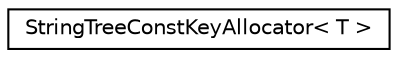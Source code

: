 digraph "Graphical Class Hierarchy"
{
  edge [fontname="Helvetica",fontsize="10",labelfontname="Helvetica",labelfontsize="10"];
  node [fontname="Helvetica",fontsize="10",shape=record];
  rankdir="LR";
  Node0 [label="StringTreeConstKeyAllocator\< T \>",height=0.2,width=0.4,color="black", fillcolor="white", style="filled",URL="$structaworx_1_1lib_1_1util_1_1StringTreeConstKeyAllocator.html"];
}
